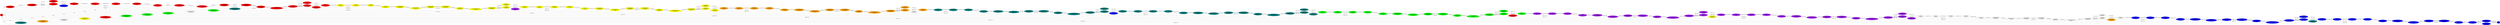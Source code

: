 graph {
rankdir=LR
input[label="input\n0.0ms\n0.0MB", style=filled, fillcolor="red"]
Embedding[label="Embedding\n0.0583449592590332ms\n63.2894140625MB", style=filled, fillcolor="red"]
layer_0_Layer_Norm_Before[label="layer_0_Layer_Norm_Before\n0.0012706559896469ms\n9.9697265625MB", style=filled, fillcolor="red"]
layer_0_Query[label="layer_0_Query\n0.0174765129089355ms\n32.2529296875MB", style=filled, fillcolor="red"]
layer_0_Key[label="layer_0_Key\n0.0172313270568847ms\n22.2529296875MB", style=filled, fillcolor="red"]
layer_0_Value[label="layer_0_Value\n0.0172220478057861ms\n2.2529296875MB", style=filled, fillcolor="blue"]
layer_0_mul[label="layer_0_mul\n0.0885497283935546ms\n498.0MB", style=filled, fillcolor="red"]
layer_0_div[label="layer_0_div\n0.0305673599243164ms\n520.0MB", style=filled, fillcolor="red"]
layer_0_softmax[label="layer_0_softmax\n0.0729390106201171ms\n0.0MB", style=filled, fillcolor="red"]
layer_0_dropout[label="layer_0_dropout\n0.0002622080147266ms\n0.0MB", style=filled, fillcolor="red"]
layer_0_context[label="layer_0_context\n0.0718917465209961ms\n20.0MB", style=filled, fillcolor="red"]
layer_0_Self_Attention_Output[label="layer_0_Self_Attention_Output\n0.0175464000701904ms\n2.2529296875MB", style=filled, fillcolor="red"]
layer_0_Residual_Connection_1[label="layer_0_Residual_Connection_1\n0.0009762240052223ms\n0.0MB", style=filled, fillcolor="red"]
layer_0_Layer_Norm_After[label="layer_0_Layer_Norm_After\n0.0013572800159454ms\n20.005859375MB", style=filled, fillcolor="red"]
layer_0_Intermediate_Forward[label="layer_0_Intermediate_Forward\n0.0711145935058593ms\n79.01171875MB", style=filled, fillcolor="red"]
layer_0_Output[label="layer_0_Output\n0.0656635818481445ms\n9.0029296875MB", style=filled, fillcolor="red"]
layer_0_mid_position_embedding[label="layer_0_mid_position_embedding\n0.0293304958343505ms\n1.1455078125MB", style=filled, fillcolor="teal"]
layer_0_add_mid_position_embedding[label="layer_0_add_mid_position_embedding\n0.0009008640050888ms\n0.0MB", style=filled, fillcolor="red"]
layer_1_Layer_Norm_Before[label="layer_1_Layer_Norm_Before\n0.0012863039970397ms\n9.9697265625MB", style=filled, fillcolor="red"]
layer_1_Query[label="layer_1_Query\n0.0174379196166992ms\n2.2529296875MB", style=filled, fillcolor="red"]
layer_1_Key[label="layer_1_Key\n0.01728169631958ms\n2.2529296875MB", style=filled, fillcolor="red"]
layer_1_Value[label="layer_1_Value\n0.0174435844421386ms\n2.2529296875MB", style=filled, fillcolor="red"]
layer_1_mul[label="layer_1_mul\n0.0886691513061523ms\n520.0MB", style=filled, fillcolor="red"]
layer_1_div[label="layer_1_div\n0.0306256313323974ms\n520.0MB", style=filled, fillcolor="yellow"]
layer_1_softmax[label="layer_1_softmax\n0.0736061782836914ms\n0.0MB", style=filled, fillcolor="yellow"]
layer_1_dropout[label="layer_1_dropout\n0.00018806399405ms\n0.0MB", style=filled, fillcolor="yellow"]
layer_1_context[label="layer_1_context\n0.0715413436889648ms\n0.0MB", style=filled, fillcolor="yellow"]
layer_1_Self_Attention_Output[label="layer_1_Self_Attention_Output\n0.0174567031860351ms\n2.2529296875MB", style=filled, fillcolor="yellow"]
layer_1_Residual_Connection_1[label="layer_1_Residual_Connection_1\n0.0009709759950637ms\n0.0MB", style=filled, fillcolor="yellow"]
layer_1_Layer_Norm_After[label="layer_1_Layer_Norm_After\n0.0013173439502716ms\n20.005859375MB", style=filled, fillcolor="yellow"]
layer_1_Intermediate_Forward[label="layer_1_Intermediate_Forward\n0.0710699234008789ms\n79.01171875MB", style=filled, fillcolor="yellow"]
layer_1_Output[label="layer_1_Output\n0.0663548126220703ms\n9.0029296875MB", style=filled, fillcolor="yellow"]
layer_1_mid_position_embedding[label="layer_1_mid_position_embedding\n0.0292732162475585ms\n1.1455078125MB", style=filled, fillcolor="green"]
layer_1_add_mid_position_embedding[label="layer_1_add_mid_position_embedding\n0.0009574720263481ms\n0.0MB", style=filled, fillcolor="yellow"]
layer_2_Layer_Norm_Before[label="layer_2_Layer_Norm_Before\n0.001285087943077ms\n9.9697265625MB", style=filled, fillcolor="yellow"]
layer_2_Query[label="layer_2_Query\n0.0174427833557128ms\n2.2529296875MB", style=filled, fillcolor="yellow"]
layer_2_Key[label="layer_2_Key\n0.0171657276153564ms\n2.2529296875MB", style=filled, fillcolor="yellow"]
layer_2_Value[label="layer_2_Value\n0.0173848648071289ms\n2.2529296875MB", style=filled, fillcolor="purple"]
layer_2_mul[label="layer_2_mul\n0.0887181091308593ms\n520.0MB", style=filled, fillcolor="yellow"]
layer_2_div[label="layer_2_div\n0.030614688873291ms\n520.0MB", style=filled, fillcolor="yellow"]
layer_2_softmax[label="layer_2_softmax\n0.0784569625854492ms\n0.0MB", style=filled, fillcolor="yellow"]
layer_2_dropout[label="layer_2_dropout\n0.0002414080053567ms\n0.0MB", style=filled, fillcolor="yellow"]
layer_2_context[label="layer_2_context\n0.0715481262207031ms\n0.0MB", style=filled, fillcolor="yellow"]
layer_2_Self_Attention_Output[label="layer_2_Self_Attention_Output\n0.0177699832916259ms\n2.2529296875MB", style=filled, fillcolor="yellow"]
layer_2_Residual_Connection_1[label="layer_2_Residual_Connection_1\n0.0011152319908142ms\n0.0MB", style=filled, fillcolor="yellow"]
layer_2_Layer_Norm_After[label="layer_2_Layer_Norm_After\n0.0013799359798431ms\n20.005859375MB", style=filled, fillcolor="yellow"]
layer_2_Intermediate_Forward[label="layer_2_Intermediate_Forward\n0.0712279663085937ms\n79.01171875MB", style=filled, fillcolor="yellow"]
layer_2_Output[label="layer_2_Output\n0.0664855651855468ms\n9.0029296875MB", style=filled, fillcolor="yellow"]
layer_2_mid_position_embedding[label="layer_2_mid_position_embedding\n0.0293497924804687ms\n1.1455078125MB", style=filled, fillcolor="white"]
layer_2_add_mid_position_embedding[label="layer_2_add_mid_position_embedding\n0.0008980799913406ms\n0.0MB", style=filled, fillcolor="yellow"]
layer_3_Layer_Norm_Before[label="layer_3_Layer_Norm_Before\n0.0013761279582977ms\n9.9697265625MB", style=filled, fillcolor="yellow"]
layer_3_Query[label="layer_3_Query\n0.0174609279632568ms\n2.2529296875MB", style=filled, fillcolor="yellow"]
layer_3_Key[label="layer_3_Key\n0.0173723526000976ms\n2.2529296875MB", style=filled, fillcolor="yellow"]
layer_3_Value[label="layer_3_Value\n0.0173704643249511ms\n2.2529296875MB", style=filled, fillcolor="yellow"]
layer_3_mul[label="layer_3_mul\n0.0886422424316406ms\n520.0MB", style=filled, fillcolor="orange"]
layer_3_div[label="layer_3_div\n0.0306906242370605ms\n520.0MB", style=filled, fillcolor="orange"]
layer_3_softmax[label="layer_3_softmax\n0.0732630081176757ms\n0.0MB", style=filled, fillcolor="orange"]
layer_3_dropout[label="layer_3_dropout\n0.0002318720072507ms\n0.0MB", style=filled, fillcolor="orange"]
layer_3_context[label="layer_3_context\n0.0715023651123046ms\n0.0MB", style=filled, fillcolor="orange"]
layer_3_Self_Attention_Output[label="layer_3_Self_Attention_Output\n0.0173229122161865ms\n2.2529296875MB", style=filled, fillcolor="orange"]
layer_3_Residual_Connection_1[label="layer_3_Residual_Connection_1\n0.0009762560129165ms\n0.0MB", style=filled, fillcolor="orange"]
layer_3_Layer_Norm_After[label="layer_3_Layer_Norm_After\n0.0013334399461746ms\n20.005859375MB", style=filled, fillcolor="orange"]
layer_3_Intermediate_Forward[label="layer_3_Intermediate_Forward\n0.0709845428466796ms\n79.01171875MB", style=filled, fillcolor="orange"]
layer_3_Output[label="layer_3_Output\n0.066300064086914ms\n9.0029296875MB", style=filled, fillcolor="orange"]
layer_3_mid_position_embedding[label="layer_3_mid_position_embedding\n0.0292816314697265ms\n1.1455078125MB", style=filled, fillcolor="green"]
layer_3_add_mid_position_embedding[label="layer_3_add_mid_position_embedding\n0.0009625279903411ms\n0.0MB", style=filled, fillcolor="orange"]
layer_4_Layer_Norm_Before[label="layer_4_Layer_Norm_Before\n0.0012958079576492ms\n9.9697265625MB", style=filled, fillcolor="orange"]
layer_4_Query[label="layer_4_Query\n0.0173817920684814ms\n2.2529296875MB", style=filled, fillcolor="orange"]
layer_4_Key[label="layer_4_Key\n0.0171687030792236ms\n2.2529296875MB", style=filled, fillcolor="orange"]
layer_4_Value[label="layer_4_Value\n0.017212287902832ms\n2.2529296875MB", style=filled, fillcolor="white"]
layer_4_mul[label="layer_4_mul\n0.0886120300292968ms\n520.0MB", style=filled, fillcolor="orange"]
layer_4_div[label="layer_4_div\n0.0306422729492187ms\n520.0MB", style=filled, fillcolor="teal"]
layer_4_softmax[label="layer_4_softmax\n0.0727715530395507ms\n0.0MB", style=filled, fillcolor="teal"]
layer_4_dropout[label="layer_4_dropout\n0.0001792320013046ms\n0.0MB", style=filled, fillcolor="teal"]
layer_4_context[label="layer_4_context\n0.0715324172973632ms\n0.0MB", style=filled, fillcolor="teal"]
layer_4_Self_Attention_Output[label="layer_4_Self_Attention_Output\n0.0175042552947998ms\n2.2529296875MB", style=filled, fillcolor="teal"]
layer_4_Residual_Connection_1[label="layer_4_Residual_Connection_1\n0.001180927991867ms\n0.0MB", style=filled, fillcolor="teal"]
layer_4_Layer_Norm_After[label="layer_4_Layer_Norm_After\n0.0013599679470062ms\n20.005859375MB", style=filled, fillcolor="teal"]
layer_4_Intermediate_Forward[label="layer_4_Intermediate_Forward\n0.071231201171875ms\n79.01171875MB", style=filled, fillcolor="teal"]
layer_4_Output[label="layer_4_Output\n0.0671391067504882ms\n9.0029296875MB", style=filled, fillcolor="teal"]
layer_4_mid_position_embedding[label="layer_4_mid_position_embedding\n0.029703104019165ms\n1.1455078125MB", style=filled, fillcolor="green"]
layer_4_add_mid_position_embedding[label="layer_4_add_mid_position_embedding\n0.0009407680034637ms\n0.0MB", style=filled, fillcolor="teal"]
layer_5_Layer_Norm_Before[label="layer_5_Layer_Norm_Before\n0.0013020479679107ms\n9.9697265625MB", style=filled, fillcolor="teal"]
layer_5_Query[label="layer_5_Query\n0.0172972164154052ms\n2.2529296875MB", style=filled, fillcolor="teal"]
layer_5_Key[label="layer_5_Key\n0.0173836154937744ms\n2.2529296875MB", style=filled, fillcolor="teal"]
layer_5_Value[label="layer_5_Value\n0.0172439041137695ms\n2.2529296875MB", style=filled, fillcolor="blue"]
layer_5_mul[label="layer_5_mul\n0.0886316452026367ms\n520.0MB", style=filled, fillcolor="teal"]
layer_5_div[label="layer_5_div\n0.0306476802825927ms\n520.0MB", style=filled, fillcolor="teal"]
layer_5_softmax[label="layer_5_softmax\n0.0728098526000976ms\n0.0MB", style=filled, fillcolor="teal"]
layer_5_dropout[label="layer_5_dropout\n0.0002173119932413ms\n0.0MB", style=filled, fillcolor="teal"]
layer_5_context[label="layer_5_context\n0.0715170211791992ms\n0.0MB", style=filled, fillcolor="teal"]
layer_5_Self_Attention_Output[label="layer_5_Self_Attention_Output\n0.0172768325805664ms\n2.2529296875MB", style=filled, fillcolor="teal"]
layer_5_Residual_Connection_1[label="layer_5_Residual_Connection_1\n0.0009704319834709ms\n0.0MB", style=filled, fillcolor="teal"]
layer_5_Layer_Norm_After[label="layer_5_Layer_Norm_After\n0.0014104319810867ms\n20.005859375MB", style=filled, fillcolor="teal"]
layer_5_Intermediate_Forward[label="layer_5_Intermediate_Forward\n0.0710872955322265ms\n79.01171875MB", style=filled, fillcolor="teal"]
layer_5_Output[label="layer_5_Output\n0.0663601608276367ms\n9.0029296875MB", style=filled, fillcolor="teal"]
layer_5_mid_position_embedding[label="layer_5_mid_position_embedding\n0.0293544960021972ms\n1.1455078125MB", style=filled, fillcolor="green"]
layer_5_add_mid_position_embedding[label="layer_5_add_mid_position_embedding\n0.0009514880180358ms\n0.0MB", style=filled, fillcolor="teal"]
layer_6_Layer_Norm_Before[label="layer_6_Layer_Norm_Before\n0.0013443839550018ms\n9.9697265625MB", style=filled, fillcolor="teal"]
layer_6_Query[label="layer_6_Query\n0.0173742713928222ms\n2.2529296875MB", style=filled, fillcolor="teal"]
layer_6_Key[label="layer_6_Key\n0.0173527679443359ms\n2.2529296875MB", style=filled, fillcolor="teal"]
layer_6_Value[label="layer_6_Value\n0.0173970870971679ms\n2.2529296875MB", style=filled, fillcolor="teal"]
layer_6_mul[label="layer_6_mul\n0.0886671371459961ms\n520.0MB", style=filled, fillcolor="green"]
layer_6_div[label="layer_6_div\n0.0306786556243896ms\n520.0MB", style=filled, fillcolor="green"]
layer_6_softmax[label="layer_6_softmax\n0.072787841796875ms\n0.0MB", style=filled, fillcolor="green"]
layer_6_dropout[label="layer_6_dropout\n0.0002245119959115ms\n0.0MB", style=filled, fillcolor="green"]
layer_6_context[label="layer_6_context\n0.0712668762207031ms\n0.0MB", style=filled, fillcolor="green"]
layer_6_Self_Attention_Output[label="layer_6_Self_Attention_Output\n0.0175485763549804ms\n2.2529296875MB", style=filled, fillcolor="green"]
layer_6_Residual_Connection_1[label="layer_6_Residual_Connection_1\n0.0009695680141448ms\n0.0MB", style=filled, fillcolor="green"]
layer_6_Layer_Norm_After[label="layer_6_Layer_Norm_After\n0.0012995200157165ms\n20.005859375MB", style=filled, fillcolor="green"]
layer_6_Intermediate_Forward[label="layer_6_Intermediate_Forward\n0.0710302734375ms\n79.01171875MB", style=filled, fillcolor="green"]
layer_6_Output[label="layer_6_Output\n0.0665446090698242ms\n9.0029296875MB", style=filled, fillcolor="green"]
layer_6_mid_position_embedding[label="layer_6_mid_position_embedding\n0.029491039276123ms\n1.1455078125MB", style=filled, fillcolor="red"]
layer_6_add_mid_position_embedding[label="layer_6_add_mid_position_embedding\n0.0010459200143814ms\n0.0MB", style=filled, fillcolor="green"]
layer_7_Layer_Norm_Before[label="layer_7_Layer_Norm_Before\n0.0013665280342102ms\n9.9697265625MB", style=filled, fillcolor="green"]
layer_7_Query[label="layer_7_Query\n0.0175803203582763ms\n2.2529296875MB", style=filled, fillcolor="green"]
layer_7_Key[label="layer_7_Key\n0.0174375991821289ms\n2.2529296875MB", style=filled, fillcolor="green"]
layer_7_Value[label="layer_7_Value\n0.0173796806335449ms\n2.2529296875MB", style=filled, fillcolor="red"]
layer_7_mul[label="layer_7_mul\n0.0890696945190429ms\n520.0MB", style=filled, fillcolor="green"]
layer_7_div[label="layer_7_div\n0.0306241607666015ms\n520.0MB", style=filled, fillcolor="purple"]
layer_7_softmax[label="layer_7_softmax\n0.0728324508666992ms\n0.0MB", style=filled, fillcolor="purple"]
layer_7_dropout[label="layer_7_dropout\n0.0002377600073814ms\n0.0MB", style=filled, fillcolor="purple"]
layer_7_context[label="layer_7_context\n0.0715547866821289ms\n0.0MB", style=filled, fillcolor="purple"]
layer_7_Self_Attention_Output[label="layer_7_Self_Attention_Output\n0.0175222721099853ms\n2.2529296875MB", style=filled, fillcolor="purple"]
layer_7_Residual_Connection_1[label="layer_7_Residual_Connection_1\n0.0009873600006103ms\n0.0MB", style=filled, fillcolor="purple"]
layer_7_Layer_Norm_After[label="layer_7_Layer_Norm_After\n0.0014289599657058ms\n20.005859375MB", style=filled, fillcolor="purple"]
layer_7_Intermediate_Forward[label="layer_7_Intermediate_Forward\n0.0711292190551757ms\n79.01171875MB", style=filled, fillcolor="purple"]
layer_7_Output[label="layer_7_Output\n0.0663224029541015ms\n9.0029296875MB", style=filled, fillcolor="purple"]
layer_7_mid_position_embedding[label="layer_7_mid_position_embedding\n0.0292841911315917ms\n1.1455078125MB", style=filled, fillcolor="yellow"]
layer_7_add_mid_position_embedding[label="layer_7_add_mid_position_embedding\n0.0009536640048027ms\n0.0MB", style=filled, fillcolor="purple"]
layer_8_Layer_Norm_Before[label="layer_8_Layer_Norm_Before\n0.0013525760173797ms\n9.9697265625MB", style=filled, fillcolor="purple"]
layer_8_Query[label="layer_8_Query\n0.0172825279235839ms\n2.2529296875MB", style=filled, fillcolor="purple"]
layer_8_Key[label="layer_8_Key\n0.0173703670501709ms\n2.2529296875MB", style=filled, fillcolor="purple"]
layer_8_Value[label="layer_8_Value\n0.017399616241455ms\n2.2529296875MB", style=filled, fillcolor="yellow"]
layer_8_mul[label="layer_8_mul\n0.088663230895996ms\n520.0MB", style=filled, fillcolor="purple"]
layer_8_div[label="layer_8_div\n0.0306089916229248ms\n520.0MB", style=filled, fillcolor="purple"]
layer_8_softmax[label="layer_8_softmax\n0.0729966430664062ms\n0.0MB", style=filled, fillcolor="purple"]
layer_8_dropout[label="layer_8_dropout\n0.0002002879977226ms\n0.0MB", style=filled, fillcolor="purple"]
layer_8_context[label="layer_8_context\n0.0712403182983398ms\n0.0MB", style=filled, fillcolor="purple"]
layer_8_Self_Attention_Output[label="layer_8_Self_Attention_Output\n0.0175287036895751ms\n2.2529296875MB", style=filled, fillcolor="purple"]
layer_8_Residual_Connection_1[label="layer_8_Residual_Connection_1\n0.0009695680141448ms\n0.0MB", style=filled, fillcolor="purple"]
layer_8_Layer_Norm_After[label="layer_8_Layer_Norm_After\n0.0013068480491638ms\n20.005859375MB", style=filled, fillcolor="purple"]
layer_8_Intermediate_Forward[label="layer_8_Intermediate_Forward\n0.0710932159423828ms\n79.01171875MB", style=filled, fillcolor="purple"]
layer_8_Output[label="layer_8_Output\n0.0659056015014648ms\n9.0029296875MB", style=filled, fillcolor="purple"]
layer_8_mid_position_embedding[label="layer_8_mid_position_embedding\n0.0294362564086914ms\n1.1455078125MB", style=filled, fillcolor="white"]
layer_8_add_mid_position_embedding[label="layer_8_add_mid_position_embedding\n0.0009204480051994ms\n0.0MB", style=filled, fillcolor="purple"]
layer_9_Layer_Norm_Before[label="layer_9_Layer_Norm_Before\n0.0013315839767456ms\n9.9697265625MB", style=filled, fillcolor="purple"]
layer_9_Query[label="layer_9_Query\n0.0174747524261474ms\n2.2529296875MB", style=filled, fillcolor="purple"]
layer_9_Key[label="layer_9_Key\n0.0173565120697021ms\n2.2529296875MB", style=filled, fillcolor="purple"]
layer_9_Value[label="layer_9_Value\n0.0174068489074707ms\n2.2529296875MB", style=filled, fillcolor="purple"]
layer_9_mul[label="layer_9_mul\n0.0886564788818359ms\n520.0MB", style=filled, fillcolor="white"]
layer_9_div[label="layer_9_div\n0.030608736038208ms\n520.0MB", style=filled, fillcolor="white"]
layer_9_softmax[label="layer_9_softmax\n0.0734276504516601ms\n0.0MB", style=filled, fillcolor="white"]
layer_9_dropout[label="layer_9_dropout\n0.0001951680034399ms\n0.0MB", style=filled, fillcolor="white"]
layer_9_context[label="layer_9_context\n0.0712035217285156ms\n0.0MB", style=filled, fillcolor="white"]
layer_9_Self_Attention_Output[label="layer_9_Self_Attention_Output\n0.0175230083465576ms\n2.2529296875MB", style=filled, fillcolor="white"]
layer_9_Residual_Connection_1[label="layer_9_Residual_Connection_1\n0.0009803839921951ms\n0.0MB", style=filled, fillcolor="white"]
layer_9_Layer_Norm_After[label="layer_9_Layer_Norm_After\n0.0013312640190124ms\n20.005859375MB", style=filled, fillcolor="white"]
layer_9_Intermediate_Forward[label="layer_9_Intermediate_Forward\n0.0711100769042968ms\n79.01171875MB", style=filled, fillcolor="white"]
layer_9_Output[label="layer_9_Output\n0.0663685455322265ms\n9.0029296875MB", style=filled, fillcolor="white"]
layer_9_mid_position_embedding[label="layer_9_mid_position_embedding\n0.029705919265747ms\n1.1455078125MB", style=filled, fillcolor="orange"]
layer_9_add_mid_position_embedding[label="layer_9_add_mid_position_embedding\n0.000961088001728ms\n0.0MB", style=filled, fillcolor="white"]
layer_10_Layer_Norm_Before[label="layer_10_Layer_Norm_Before\n0.0012703039646148ms\n9.9697265625MB", style=filled, fillcolor="white"]
layer_10_Query[label="layer_10_Query\n0.0174214401245117ms\n2.2529296875MB", style=filled, fillcolor="white"]
layer_10_Key[label="layer_10_Key\n0.0173865928649902ms\n2.2529296875MB", style=filled, fillcolor="white"]
layer_10_Value[label="layer_10_Value\n0.0174473285675048ms\n2.2529296875MB", style=filled, fillcolor="orange"]
layer_10_mul[label="layer_10_mul\n0.0886327056884765ms\n520.0MB", style=filled, fillcolor="white"]
layer_10_div[label="layer_10_div\n0.030676191329956ms\n520.0MB", style=filled, fillcolor="blue"]
layer_10_softmax[label="layer_10_softmax\n0.073959487915039ms\n0.0MB", style=filled, fillcolor="blue"]
layer_10_dropout[label="layer_10_dropout\n0.0002190400063991ms\n0.0MB", style=filled, fillcolor="blue"]
layer_10_context[label="layer_10_context\n0.0712834854125976ms\n0.0MB", style=filled, fillcolor="blue"]
layer_10_Self_Attention_Output[label="layer_10_Self_Attention_Output\n0.0174771518707275ms\n2.2529296875MB", style=filled, fillcolor="blue"]
layer_10_Residual_Connection_1[label="layer_10_Residual_Connection_1\n0.0009636800289154ms\n0.0MB", style=filled, fillcolor="blue"]
layer_10_Layer_Norm_After[label="layer_10_Layer_Norm_After\n0.0012945280075073ms\n20.005859375MB", style=filled, fillcolor="blue"]
layer_10_Intermediate_Forward[label="layer_10_Intermediate_Forward\n0.0711186218261718ms\n79.01171875MB", style=filled, fillcolor="blue"]
layer_10_Output[label="layer_10_Output\n0.0663684158325195ms\n9.0029296875MB", style=filled, fillcolor="blue"]
layer_10_mid_position_embedding[label="layer_10_mid_position_embedding\n0.0298214073181152ms\n1.1455078125MB", style=filled, fillcolor="teal"]
layer_10_add_mid_position_embedding[label="layer_10_add_mid_position_embedding\n0.0009691519737243ms\n0.0MB", style=filled, fillcolor="blue"]
layer_11_Layer_Norm_Before[label="layer_11_Layer_Norm_Before\n0.0013812160491943ms\n9.9697265625MB", style=filled, fillcolor="blue"]
layer_11_Query[label="layer_11_Query\n0.0173419513702392ms\n2.2529296875MB", style=filled, fillcolor="blue"]
layer_11_Key[label="layer_11_Key\n0.0174547843933105ms\n2.2529296875MB", style=filled, fillcolor="blue"]
layer_11_Value[label="layer_11_Value\n0.0174020156860351ms\n2.2529296875MB", style=filled, fillcolor="teal"]
layer_11_mul[label="layer_11_mul\n0.0885824966430664ms\n520.0MB", style=filled, fillcolor="blue"]
layer_11_div[label="layer_11_div\n0.0306636791229248ms\n520.0MB", style=filled, fillcolor="blue"]
layer_11_softmax[label="layer_11_softmax\n0.0728349456787109ms\n0.0MB", style=filled, fillcolor="blue"]
layer_11_dropout[label="layer_11_dropout\n0.0002040960043668ms\n0.0MB", style=filled, fillcolor="blue"]
layer_11_context[label="layer_11_context\n0.0718178253173828ms\n0.0MB", style=filled, fillcolor="blue"]
layer_11_Self_Attention_Output[label="layer_11_Self_Attention_Output\n0.0175189113616943ms\n2.2529296875MB", style=filled, fillcolor="blue"]
layer_11_Residual_Connection_1[label="layer_11_Residual_Connection_1\n0.0009705600142478ms\n0.0MB", style=filled, fillcolor="blue"]
layer_11_Layer_Norm_After[label="layer_11_Layer_Norm_After\n0.0013179520368576ms\n20.005859375MB", style=filled, fillcolor="blue"]
layer_11_Intermediate_Forward[label="layer_11_Intermediate_Forward\n0.0710448303222656ms\n79.01171875MB", style=filled, fillcolor="blue"]
layer_11_Output[label="layer_11_Output\n0.0663422698974609ms\n9.0029296875MB", style=filled, fillcolor="blue"]
Layer_Norm[label="Layer_Norm\n0.0013424960374832ms\n0.0MB", style=filled, fillcolor="blue"]
Class_Labels_Classifier[label="Class_Labels_Classifier\n0.0020229120254516ms\n4.7757415771484375MB", style=filled, fillcolor="blue"]
Box_Predictor[label="Box_Predictor\n0.001871423959732ms\n4.517593383789063MB", style=filled, fillcolor="blue"]
output[label="output\n0.0ms\n0.0MB", style=filled, fillcolor="blue"]
input -- Embedding[label="9.76MB"];
input -- layer_0_mid_position_embedding[label="9.76MB"];
input -- layer_1_mid_position_embedding[label="9.76MB"];
input -- layer_2_mid_position_embedding[label="9.76MB"];
input -- layer_3_mid_position_embedding[label="9.76MB"];
input -- layer_4_mid_position_embedding[label="9.76MB"];
input -- layer_5_mid_position_embedding[label="9.76MB"];
input -- layer_6_mid_position_embedding[label="9.76MB"];
input -- layer_7_mid_position_embedding[label="9.76MB"];
input -- layer_8_mid_position_embedding[label="9.76MB"];
input -- layer_9_mid_position_embedding[label="9.76MB"];
input -- layer_10_mid_position_embedding[label="9.76MB"];
Embedding -- layer_0_Layer_Norm_Before[label="9.9638671875MB"];
layer_0_Layer_Norm_Before -- layer_0_Query[label="9.9638671875MB"];
layer_0_Layer_Norm_Before -- layer_0_Key[label="9.9638671875MB"];
layer_0_Layer_Norm_Before -- layer_0_Value[label="9.9638671875MB"];
layer_0_Query -- layer_0_mul[label="9.9638671875MB"];
layer_0_Key -- layer_0_mul[label="9.9638671875MB"];
layer_0_mul -- layer_0_div[label="529.4861297607422MB"];
layer_0_div -- layer_0_softmax[label="529.4861297607422MB"];
layer_0_softmax -- layer_0_dropout[label="529.4861297607422MB"];
layer_0_dropout -- layer_0_context[label="529.4861297607422MB"];
layer_0_Value -- layer_0_context[label="9.9638671875MB"];
layer_0_context -- layer_0_Self_Attention_Output[label="9.9638671875MB"];
layer_0_Self_Attention_Output -- layer_0_Residual_Connection_1[label="9.9638671875MB"];
Embedding -- layer_0_Residual_Connection_1[label="9.9638671875MB"];
layer_0_Residual_Connection_1 -- layer_0_Layer_Norm_After[label="9.9638671875MB"];
layer_0_Layer_Norm_After -- layer_0_Intermediate_Forward[label="9.9638671875MB"];
layer_0_Intermediate_Forward -- layer_0_Output[label="39.85546875MB"];
layer_0_Residual_Connection_1 -- layer_0_Output[label="9.9638671875MB"];
layer_0_Output -- layer_0_add_mid_position_embedding[label="9.9638671875MB"];
layer_0_mid_position_embedding -- layer_0_add_mid_position_embedding[label="9.9638671875MB"];
layer_0_add_mid_position_embedding -- layer_1_Layer_Norm_Before[label="9.9638671875MB"];
layer_1_Layer_Norm_Before -- layer_1_Query[label="9.9638671875MB"];
layer_1_Layer_Norm_Before -- layer_1_Key[label="9.9638671875MB"];
layer_1_Layer_Norm_Before -- layer_1_Value[label="9.9638671875MB"];
layer_1_Query -- layer_1_mul[label="9.9638671875MB"];
layer_1_Key -- layer_1_mul[label="9.9638671875MB"];
layer_1_mul -- layer_1_div[label="529.4861297607422MB"];
layer_1_div -- layer_1_softmax[label="529.4861297607422MB"];
layer_1_softmax -- layer_1_dropout[label="529.4861297607422MB"];
layer_1_dropout -- layer_1_context[label="529.4861297607422MB"];
layer_1_Value -- layer_1_context[label="9.9638671875MB"];
layer_1_context -- layer_1_Self_Attention_Output[label="9.9638671875MB"];
layer_1_Self_Attention_Output -- layer_1_Residual_Connection_1[label="9.9638671875MB"];
layer_0_add_mid_position_embedding -- layer_1_Residual_Connection_1[label="9.9638671875MB"];
layer_1_Residual_Connection_1 -- layer_1_Layer_Norm_After[label="9.9638671875MB"];
layer_1_Layer_Norm_After -- layer_1_Intermediate_Forward[label="9.9638671875MB"];
layer_1_Intermediate_Forward -- layer_1_Output[label="39.85546875MB"];
layer_1_Residual_Connection_1 -- layer_1_Output[label="9.9638671875MB"];
layer_1_Output -- layer_1_add_mid_position_embedding[label="9.9638671875MB"];
layer_1_mid_position_embedding -- layer_1_add_mid_position_embedding[label="9.9638671875MB"];
layer_1_add_mid_position_embedding -- layer_2_Layer_Norm_Before[label="9.9638671875MB"];
layer_2_Layer_Norm_Before -- layer_2_Query[label="9.9638671875MB"];
layer_2_Layer_Norm_Before -- layer_2_Key[label="9.9638671875MB"];
layer_2_Layer_Norm_Before -- layer_2_Value[label="9.9638671875MB"];
layer_2_Query -- layer_2_mul[label="9.9638671875MB"];
layer_2_Key -- layer_2_mul[label="9.9638671875MB"];
layer_2_mul -- layer_2_div[label="529.4861297607422MB"];
layer_2_div -- layer_2_softmax[label="529.4861297607422MB"];
layer_2_softmax -- layer_2_dropout[label="529.4861297607422MB"];
layer_2_dropout -- layer_2_context[label="529.4861297607422MB"];
layer_2_Value -- layer_2_context[label="9.9638671875MB"];
layer_2_context -- layer_2_Self_Attention_Output[label="9.9638671875MB"];
layer_2_Self_Attention_Output -- layer_2_Residual_Connection_1[label="9.9638671875MB"];
layer_1_add_mid_position_embedding -- layer_2_Residual_Connection_1[label="9.9638671875MB"];
layer_2_Residual_Connection_1 -- layer_2_Layer_Norm_After[label="9.9638671875MB"];
layer_2_Layer_Norm_After -- layer_2_Intermediate_Forward[label="9.9638671875MB"];
layer_2_Intermediate_Forward -- layer_2_Output[label="39.85546875MB"];
layer_2_Residual_Connection_1 -- layer_2_Output[label="9.9638671875MB"];
layer_2_Output -- layer_2_add_mid_position_embedding[label="9.9638671875MB"];
layer_2_mid_position_embedding -- layer_2_add_mid_position_embedding[label="9.9638671875MB"];
layer_2_add_mid_position_embedding -- layer_3_Layer_Norm_Before[label="9.9638671875MB"];
layer_3_Layer_Norm_Before -- layer_3_Query[label="9.9638671875MB"];
layer_3_Layer_Norm_Before -- layer_3_Key[label="9.9638671875MB"];
layer_3_Layer_Norm_Before -- layer_3_Value[label="9.9638671875MB"];
layer_3_Query -- layer_3_mul[label="9.9638671875MB"];
layer_3_Key -- layer_3_mul[label="9.9638671875MB"];
layer_3_mul -- layer_3_div[label="529.4861297607422MB"];
layer_3_div -- layer_3_softmax[label="529.4861297607422MB"];
layer_3_softmax -- layer_3_dropout[label="529.4861297607422MB"];
layer_3_dropout -- layer_3_context[label="529.4861297607422MB"];
layer_3_Value -- layer_3_context[label="9.9638671875MB"];
layer_3_context -- layer_3_Self_Attention_Output[label="9.9638671875MB"];
layer_3_Self_Attention_Output -- layer_3_Residual_Connection_1[label="9.9638671875MB"];
layer_2_add_mid_position_embedding -- layer_3_Residual_Connection_1[label="9.9638671875MB"];
layer_3_Residual_Connection_1 -- layer_3_Layer_Norm_After[label="9.9638671875MB"];
layer_3_Layer_Norm_After -- layer_3_Intermediate_Forward[label="9.9638671875MB"];
layer_3_Intermediate_Forward -- layer_3_Output[label="39.85546875MB"];
layer_3_Residual_Connection_1 -- layer_3_Output[label="9.9638671875MB"];
layer_3_Output -- layer_3_add_mid_position_embedding[label="9.9638671875MB"];
layer_3_mid_position_embedding -- layer_3_add_mid_position_embedding[label="9.9638671875MB"];
layer_3_add_mid_position_embedding -- layer_4_Layer_Norm_Before[label="9.9638671875MB"];
layer_4_Layer_Norm_Before -- layer_4_Query[label="9.9638671875MB"];
layer_4_Layer_Norm_Before -- layer_4_Key[label="9.9638671875MB"];
layer_4_Layer_Norm_Before -- layer_4_Value[label="9.9638671875MB"];
layer_4_Query -- layer_4_mul[label="9.9638671875MB"];
layer_4_Key -- layer_4_mul[label="9.9638671875MB"];
layer_4_mul -- layer_4_div[label="529.4861297607422MB"];
layer_4_div -- layer_4_softmax[label="529.4861297607422MB"];
layer_4_softmax -- layer_4_dropout[label="529.4861297607422MB"];
layer_4_dropout -- layer_4_context[label="529.4861297607422MB"];
layer_4_Value -- layer_4_context[label="9.9638671875MB"];
layer_4_context -- layer_4_Self_Attention_Output[label="9.9638671875MB"];
layer_4_Self_Attention_Output -- layer_4_Residual_Connection_1[label="9.9638671875MB"];
layer_3_add_mid_position_embedding -- layer_4_Residual_Connection_1[label="9.9638671875MB"];
layer_4_Residual_Connection_1 -- layer_4_Layer_Norm_After[label="9.9638671875MB"];
layer_4_Layer_Norm_After -- layer_4_Intermediate_Forward[label="9.9638671875MB"];
layer_4_Intermediate_Forward -- layer_4_Output[label="39.85546875MB"];
layer_4_Residual_Connection_1 -- layer_4_Output[label="9.9638671875MB"];
layer_4_Output -- layer_4_add_mid_position_embedding[label="9.9638671875MB"];
layer_4_mid_position_embedding -- layer_4_add_mid_position_embedding[label="9.9638671875MB"];
layer_4_add_mid_position_embedding -- layer_5_Layer_Norm_Before[label="9.9638671875MB"];
layer_5_Layer_Norm_Before -- layer_5_Query[label="9.9638671875MB"];
layer_5_Layer_Norm_Before -- layer_5_Key[label="9.9638671875MB"];
layer_5_Layer_Norm_Before -- layer_5_Value[label="9.9638671875MB"];
layer_5_Query -- layer_5_mul[label="9.9638671875MB"];
layer_5_Key -- layer_5_mul[label="9.9638671875MB"];
layer_5_mul -- layer_5_div[label="529.4861297607422MB"];
layer_5_div -- layer_5_softmax[label="529.4861297607422MB"];
layer_5_softmax -- layer_5_dropout[label="529.4861297607422MB"];
layer_5_dropout -- layer_5_context[label="529.4861297607422MB"];
layer_5_Value -- layer_5_context[label="9.9638671875MB"];
layer_5_context -- layer_5_Self_Attention_Output[label="9.9638671875MB"];
layer_5_Self_Attention_Output -- layer_5_Residual_Connection_1[label="9.9638671875MB"];
layer_4_add_mid_position_embedding -- layer_5_Residual_Connection_1[label="9.9638671875MB"];
layer_5_Residual_Connection_1 -- layer_5_Layer_Norm_After[label="9.9638671875MB"];
layer_5_Layer_Norm_After -- layer_5_Intermediate_Forward[label="9.9638671875MB"];
layer_5_Intermediate_Forward -- layer_5_Output[label="39.85546875MB"];
layer_5_Residual_Connection_1 -- layer_5_Output[label="9.9638671875MB"];
layer_5_Output -- layer_5_add_mid_position_embedding[label="9.9638671875MB"];
layer_5_mid_position_embedding -- layer_5_add_mid_position_embedding[label="9.9638671875MB"];
layer_5_add_mid_position_embedding -- layer_6_Layer_Norm_Before[label="9.9638671875MB"];
layer_6_Layer_Norm_Before -- layer_6_Query[label="9.9638671875MB"];
layer_6_Layer_Norm_Before -- layer_6_Key[label="9.9638671875MB"];
layer_6_Layer_Norm_Before -- layer_6_Value[label="9.9638671875MB"];
layer_6_Query -- layer_6_mul[label="9.9638671875MB"];
layer_6_Key -- layer_6_mul[label="9.9638671875MB"];
layer_6_mul -- layer_6_div[label="529.4861297607422MB"];
layer_6_div -- layer_6_softmax[label="529.4861297607422MB"];
layer_6_softmax -- layer_6_dropout[label="529.4861297607422MB"];
layer_6_dropout -- layer_6_context[label="529.4861297607422MB"];
layer_6_Value -- layer_6_context[label="9.9638671875MB"];
layer_6_context -- layer_6_Self_Attention_Output[label="9.9638671875MB"];
layer_6_Self_Attention_Output -- layer_6_Residual_Connection_1[label="9.9638671875MB"];
layer_5_add_mid_position_embedding -- layer_6_Residual_Connection_1[label="9.9638671875MB"];
layer_6_Residual_Connection_1 -- layer_6_Layer_Norm_After[label="9.9638671875MB"];
layer_6_Layer_Norm_After -- layer_6_Intermediate_Forward[label="9.9638671875MB"];
layer_6_Intermediate_Forward -- layer_6_Output[label="39.85546875MB"];
layer_6_Residual_Connection_1 -- layer_6_Output[label="9.9638671875MB"];
layer_6_Output -- layer_6_add_mid_position_embedding[label="9.9638671875MB"];
layer_6_mid_position_embedding -- layer_6_add_mid_position_embedding[label="9.9638671875MB"];
layer_6_add_mid_position_embedding -- layer_7_Layer_Norm_Before[label="9.9638671875MB"];
layer_7_Layer_Norm_Before -- layer_7_Query[label="9.9638671875MB"];
layer_7_Layer_Norm_Before -- layer_7_Key[label="9.9638671875MB"];
layer_7_Layer_Norm_Before -- layer_7_Value[label="9.9638671875MB"];
layer_7_Query -- layer_7_mul[label="9.9638671875MB"];
layer_7_Key -- layer_7_mul[label="9.9638671875MB"];
layer_7_mul -- layer_7_div[label="529.4861297607422MB"];
layer_7_div -- layer_7_softmax[label="529.4861297607422MB"];
layer_7_softmax -- layer_7_dropout[label="529.4861297607422MB"];
layer_7_dropout -- layer_7_context[label="529.4861297607422MB"];
layer_7_Value -- layer_7_context[label="9.9638671875MB"];
layer_7_context -- layer_7_Self_Attention_Output[label="9.9638671875MB"];
layer_7_Self_Attention_Output -- layer_7_Residual_Connection_1[label="9.9638671875MB"];
layer_6_add_mid_position_embedding -- layer_7_Residual_Connection_1[label="9.9638671875MB"];
layer_7_Residual_Connection_1 -- layer_7_Layer_Norm_After[label="9.9638671875MB"];
layer_7_Layer_Norm_After -- layer_7_Intermediate_Forward[label="9.9638671875MB"];
layer_7_Intermediate_Forward -- layer_7_Output[label="39.85546875MB"];
layer_7_Residual_Connection_1 -- layer_7_Output[label="9.9638671875MB"];
layer_7_Output -- layer_7_add_mid_position_embedding[label="9.9638671875MB"];
layer_7_mid_position_embedding -- layer_7_add_mid_position_embedding[label="9.9638671875MB"];
layer_7_add_mid_position_embedding -- layer_8_Layer_Norm_Before[label="9.9638671875MB"];
layer_8_Layer_Norm_Before -- layer_8_Query[label="9.9638671875MB"];
layer_8_Layer_Norm_Before -- layer_8_Key[label="9.9638671875MB"];
layer_8_Layer_Norm_Before -- layer_8_Value[label="9.9638671875MB"];
layer_8_Query -- layer_8_mul[label="9.9638671875MB"];
layer_8_Key -- layer_8_mul[label="9.9638671875MB"];
layer_8_mul -- layer_8_div[label="529.4861297607422MB"];
layer_8_div -- layer_8_softmax[label="529.4861297607422MB"];
layer_8_softmax -- layer_8_dropout[label="529.4861297607422MB"];
layer_8_dropout -- layer_8_context[label="529.4861297607422MB"];
layer_8_Value -- layer_8_context[label="9.9638671875MB"];
layer_8_context -- layer_8_Self_Attention_Output[label="9.9638671875MB"];
layer_8_Self_Attention_Output -- layer_8_Residual_Connection_1[label="9.9638671875MB"];
layer_7_add_mid_position_embedding -- layer_8_Residual_Connection_1[label="9.9638671875MB"];
layer_8_Residual_Connection_1 -- layer_8_Layer_Norm_After[label="9.9638671875MB"];
layer_8_Layer_Norm_After -- layer_8_Intermediate_Forward[label="9.9638671875MB"];
layer_8_Intermediate_Forward -- layer_8_Output[label="39.85546875MB"];
layer_8_Residual_Connection_1 -- layer_8_Output[label="9.9638671875MB"];
layer_8_Output -- layer_8_add_mid_position_embedding[label="9.9638671875MB"];
layer_8_mid_position_embedding -- layer_8_add_mid_position_embedding[label="9.9638671875MB"];
layer_8_add_mid_position_embedding -- layer_9_Layer_Norm_Before[label="9.9638671875MB"];
layer_9_Layer_Norm_Before -- layer_9_Query[label="9.9638671875MB"];
layer_9_Layer_Norm_Before -- layer_9_Key[label="9.9638671875MB"];
layer_9_Layer_Norm_Before -- layer_9_Value[label="9.9638671875MB"];
layer_9_Query -- layer_9_mul[label="9.9638671875MB"];
layer_9_Key -- layer_9_mul[label="9.9638671875MB"];
layer_9_mul -- layer_9_div[label="529.4861297607422MB"];
layer_9_div -- layer_9_softmax[label="529.4861297607422MB"];
layer_9_softmax -- layer_9_dropout[label="529.4861297607422MB"];
layer_9_dropout -- layer_9_context[label="529.4861297607422MB"];
layer_9_Value -- layer_9_context[label="9.9638671875MB"];
layer_9_context -- layer_9_Self_Attention_Output[label="9.9638671875MB"];
layer_9_Self_Attention_Output -- layer_9_Residual_Connection_1[label="9.9638671875MB"];
layer_8_add_mid_position_embedding -- layer_9_Residual_Connection_1[label="9.9638671875MB"];
layer_9_Residual_Connection_1 -- layer_9_Layer_Norm_After[label="9.9638671875MB"];
layer_9_Layer_Norm_After -- layer_9_Intermediate_Forward[label="9.9638671875MB"];
layer_9_Intermediate_Forward -- layer_9_Output[label="39.85546875MB"];
layer_9_Residual_Connection_1 -- layer_9_Output[label="9.9638671875MB"];
layer_9_Output -- layer_9_add_mid_position_embedding[label="9.9638671875MB"];
layer_9_mid_position_embedding -- layer_9_add_mid_position_embedding[label="9.9638671875MB"];
layer_9_add_mid_position_embedding -- layer_10_Layer_Norm_Before[label="9.9638671875MB"];
layer_10_Layer_Norm_Before -- layer_10_Query[label="9.9638671875MB"];
layer_10_Layer_Norm_Before -- layer_10_Key[label="9.9638671875MB"];
layer_10_Layer_Norm_Before -- layer_10_Value[label="9.9638671875MB"];
layer_10_Query -- layer_10_mul[label="9.9638671875MB"];
layer_10_Key -- layer_10_mul[label="9.9638671875MB"];
layer_10_mul -- layer_10_div[label="529.4861297607422MB"];
layer_10_div -- layer_10_softmax[label="529.4861297607422MB"];
layer_10_softmax -- layer_10_dropout[label="529.4861297607422MB"];
layer_10_dropout -- layer_10_context[label="529.4861297607422MB"];
layer_10_Value -- layer_10_context[label="9.9638671875MB"];
layer_10_context -- layer_10_Self_Attention_Output[label="9.9638671875MB"];
layer_10_Self_Attention_Output -- layer_10_Residual_Connection_1[label="9.9638671875MB"];
layer_9_add_mid_position_embedding -- layer_10_Residual_Connection_1[label="9.9638671875MB"];
layer_10_Residual_Connection_1 -- layer_10_Layer_Norm_After[label="9.9638671875MB"];
layer_10_Layer_Norm_After -- layer_10_Intermediate_Forward[label="9.9638671875MB"];
layer_10_Intermediate_Forward -- layer_10_Output[label="39.85546875MB"];
layer_10_Residual_Connection_1 -- layer_10_Output[label="9.9638671875MB"];
layer_10_Output -- layer_10_add_mid_position_embedding[label="9.9638671875MB"];
layer_10_mid_position_embedding -- layer_10_add_mid_position_embedding[label="9.9638671875MB"];
layer_10_add_mid_position_embedding -- layer_11_Layer_Norm_Before[label="9.9638671875MB"];
layer_11_Layer_Norm_Before -- layer_11_Query[label="9.9638671875MB"];
layer_11_Layer_Norm_Before -- layer_11_Key[label="9.9638671875MB"];
layer_11_Layer_Norm_Before -- layer_11_Value[label="9.9638671875MB"];
layer_11_Query -- layer_11_mul[label="9.9638671875MB"];
layer_11_Key -- layer_11_mul[label="9.9638671875MB"];
layer_11_mul -- layer_11_div[label="529.4861297607422MB"];
layer_11_div -- layer_11_softmax[label="529.4861297607422MB"];
layer_11_softmax -- layer_11_dropout[label="529.4861297607422MB"];
layer_11_dropout -- layer_11_context[label="529.4861297607422MB"];
layer_11_Value -- layer_11_context[label="9.9638671875MB"];
layer_11_context -- layer_11_Self_Attention_Output[label="9.9638671875MB"];
layer_11_Self_Attention_Output -- layer_11_Residual_Connection_1[label="9.9638671875MB"];
layer_10_add_mid_position_embedding -- layer_11_Residual_Connection_1[label="9.9638671875MB"];
layer_11_Residual_Connection_1 -- layer_11_Layer_Norm_After[label="9.9638671875MB"];
layer_11_Layer_Norm_After -- layer_11_Intermediate_Forward[label="9.9638671875MB"];
layer_11_Intermediate_Forward -- layer_11_Output[label="39.85546875MB"];
layer_11_Residual_Connection_1 -- layer_11_Output[label="9.9638671875MB"];
layer_11_Output -- Layer_Norm[label="9.9638671875MB"];
Layer_Norm -- Class_Labels_Classifier[label="9.9638671875MB"];
Layer_Norm -- Box_Predictor[label="9.9638671875MB"];
Class_Labels_Classifier -- output[label="0.03509521484375MB"];
Box_Predictor -- output[label="0.00152587890625MB"];
}
